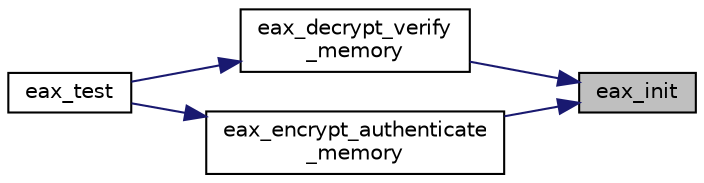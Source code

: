digraph "eax_init"
{
 // LATEX_PDF_SIZE
  edge [fontname="Helvetica",fontsize="10",labelfontname="Helvetica",labelfontsize="10"];
  node [fontname="Helvetica",fontsize="10",shape=record];
  rankdir="RL";
  Node16 [label="eax_init",height=0.2,width=0.4,color="black", fillcolor="grey75", style="filled", fontcolor="black",tooltip="Initialized an EAX state."];
  Node16 -> Node17 [dir="back",color="midnightblue",fontsize="10",style="solid",fontname="Helvetica"];
  Node17 [label="eax_decrypt_verify\l_memory",height=0.2,width=0.4,color="black", fillcolor="white", style="filled",URL="$eax__decrypt__verify__memory_8c.html#ab4d3f7a8561cc2cbce16949a1ee0d00c",tooltip="Decrypt a block of memory and verify the provided MAC tag with EAX."];
  Node17 -> Node18 [dir="back",color="midnightblue",fontsize="10",style="solid",fontname="Helvetica"];
  Node18 [label="eax_test",height=0.2,width=0.4,color="black", fillcolor="white", style="filled",URL="$eax__test_8c.html#a9e708c531b1c375a3d086f43a192c455",tooltip="Test the EAX implementation."];
  Node16 -> Node19 [dir="back",color="midnightblue",fontsize="10",style="solid",fontname="Helvetica"];
  Node19 [label="eax_encrypt_authenticate\l_memory",height=0.2,width=0.4,color="black", fillcolor="white", style="filled",URL="$eax__encrypt__authenticate__memory_8c.html#ae398a749e5591537487ab93b4a9fec24",tooltip="EAX encrypt and produce an authentication tag."];
  Node19 -> Node18 [dir="back",color="midnightblue",fontsize="10",style="solid",fontname="Helvetica"];
}
